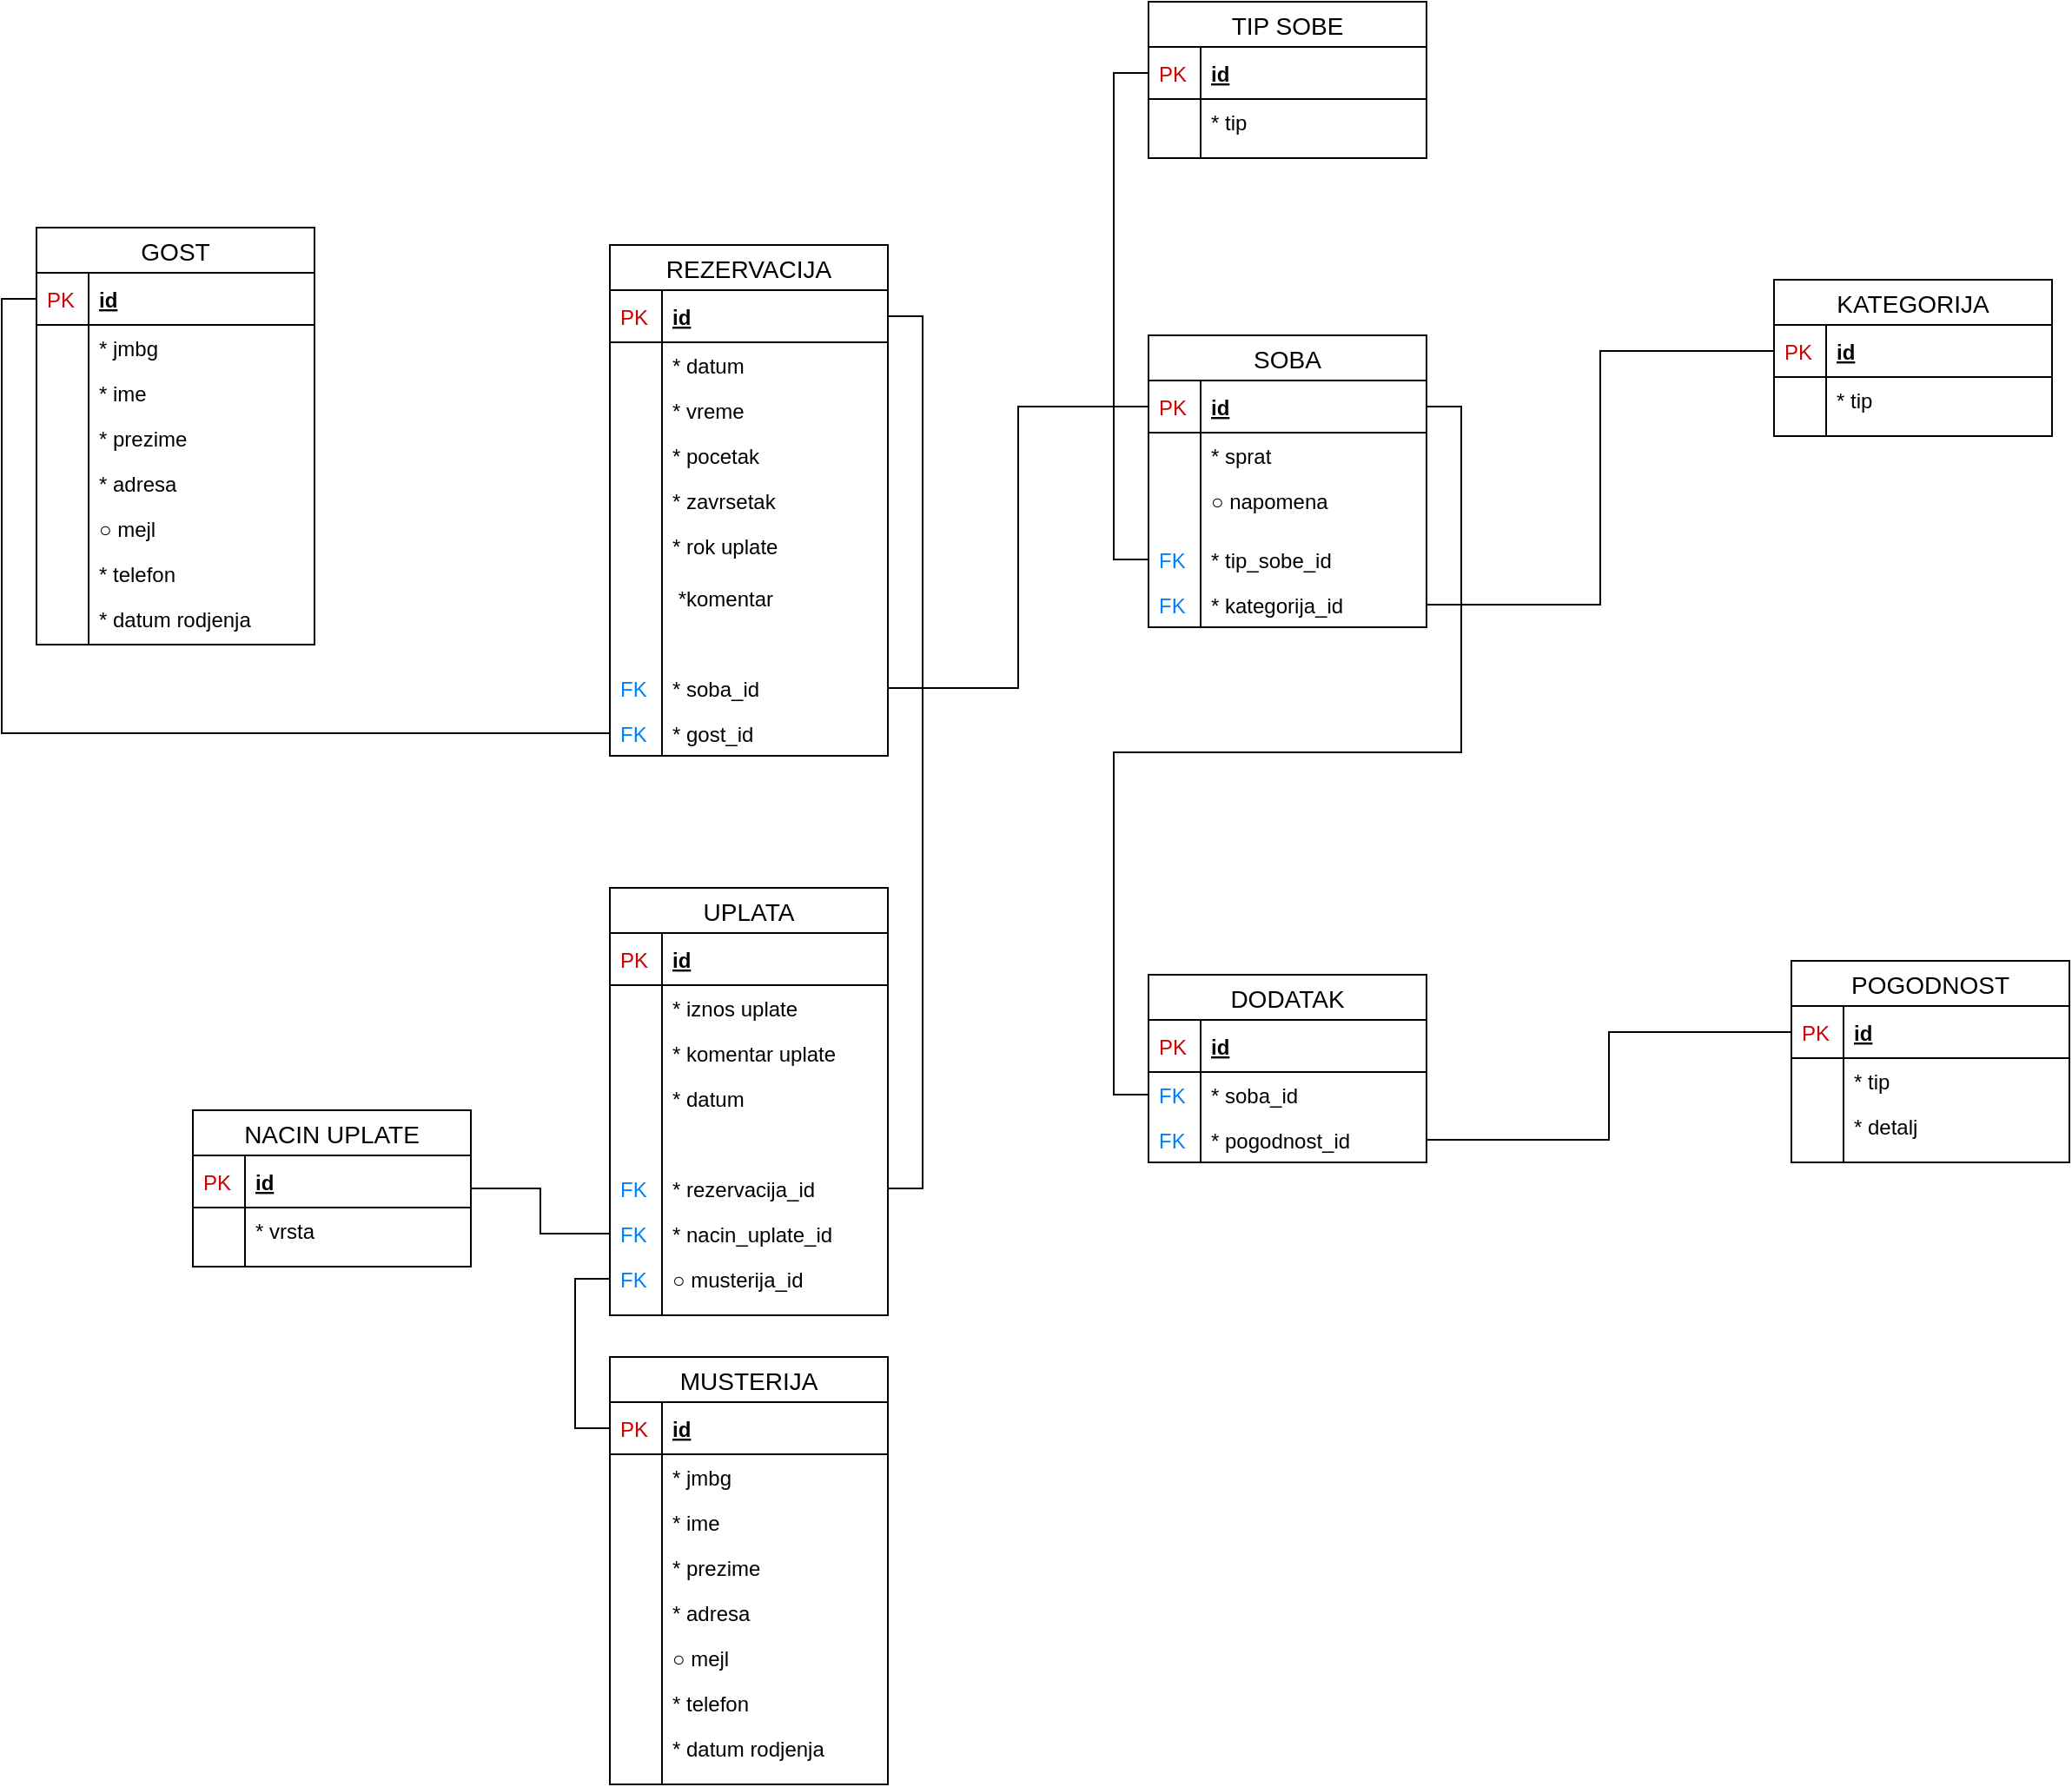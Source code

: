 <mxfile version="13.1.14" type="device"><diagram id="N1i-47K3Nv_V_qPSBVKC" name="Page-1"><mxGraphModel dx="4544" dy="1582" grid="1" gridSize="10" guides="1" tooltips="1" connect="1" arrows="1" fold="1" page="1" pageScale="1" pageWidth="850" pageHeight="1100" math="0" shadow="0"><root><mxCell id="0"/><mxCell id="1" parent="0"/><mxCell id="dCE8BZ0g_W73L0imwShd-121" value="TIP SOBE" style="swimlane;fontStyle=0;childLayout=stackLayout;horizontal=1;startSize=26;horizontalStack=0;resizeParent=1;resizeParentMax=0;resizeLast=0;collapsible=1;marginBottom=0;align=center;fontSize=14;" parent="1" vertex="1"><mxGeometry x="-1010" y="80" width="160" height="90" as="geometry"><mxRectangle x="-390" y="180" width="70" height="26" as="alternateBounds"/></mxGeometry></mxCell><mxCell id="dCE8BZ0g_W73L0imwShd-122" value="id" style="shape=partialRectangle;top=0;left=0;right=0;bottom=1;align=left;verticalAlign=middle;fillColor=none;spacingLeft=34;spacingRight=4;overflow=hidden;rotatable=0;points=[[0,0.5],[1,0.5]];portConstraint=eastwest;dropTarget=0;fontStyle=5;fontSize=12;" parent="dCE8BZ0g_W73L0imwShd-121" vertex="1"><mxGeometry y="26" width="160" height="30" as="geometry"/></mxCell><mxCell id="dCE8BZ0g_W73L0imwShd-123" value="PK" style="shape=partialRectangle;top=0;left=0;bottom=0;fillColor=none;align=left;verticalAlign=middle;spacingLeft=4;spacingRight=4;overflow=hidden;rotatable=0;points=[];portConstraint=eastwest;part=1;fontSize=12;fontColor=#CC0000;" parent="dCE8BZ0g_W73L0imwShd-122" vertex="1" connectable="0"><mxGeometry width="30" height="30" as="geometry"/></mxCell><mxCell id="dCE8BZ0g_W73L0imwShd-124" value="* tip" style="shape=partialRectangle;top=0;left=0;right=0;bottom=0;align=left;verticalAlign=top;fillColor=none;spacingLeft=34;spacingRight=4;overflow=hidden;rotatable=0;points=[[0,0.5],[1,0.5]];portConstraint=eastwest;dropTarget=0;fontSize=12;" parent="dCE8BZ0g_W73L0imwShd-121" vertex="1"><mxGeometry y="56" width="160" height="26" as="geometry"/></mxCell><mxCell id="dCE8BZ0g_W73L0imwShd-125" value="" style="shape=partialRectangle;top=0;left=0;bottom=0;fillColor=none;align=left;verticalAlign=top;spacingLeft=4;spacingRight=4;overflow=hidden;rotatable=0;points=[];portConstraint=eastwest;part=1;fontSize=12;" parent="dCE8BZ0g_W73L0imwShd-124" vertex="1" connectable="0"><mxGeometry width="30" height="26" as="geometry"/></mxCell><mxCell id="dCE8BZ0g_W73L0imwShd-126" value="" style="shape=partialRectangle;top=0;left=0;right=0;bottom=0;align=left;verticalAlign=top;fillColor=none;spacingLeft=34;spacingRight=4;overflow=hidden;rotatable=0;points=[[0,0.5],[1,0.5]];portConstraint=eastwest;dropTarget=0;fontSize=12;" parent="dCE8BZ0g_W73L0imwShd-121" vertex="1"><mxGeometry y="82" width="160" height="8" as="geometry"/></mxCell><mxCell id="dCE8BZ0g_W73L0imwShd-127" value="" style="shape=partialRectangle;top=0;left=0;bottom=0;fillColor=none;align=left;verticalAlign=top;spacingLeft=4;spacingRight=4;overflow=hidden;rotatable=0;points=[];portConstraint=eastwest;part=1;fontSize=12;" parent="dCE8BZ0g_W73L0imwShd-126" vertex="1" connectable="0"><mxGeometry width="30" height="8" as="geometry"/></mxCell><mxCell id="dCE8BZ0g_W73L0imwShd-145" value="REZERVACIJA" style="swimlane;fontStyle=0;childLayout=stackLayout;horizontal=1;startSize=26;horizontalStack=0;resizeParent=1;resizeParentMax=0;resizeLast=0;collapsible=1;marginBottom=0;align=center;fontSize=14;" parent="1" vertex="1"><mxGeometry x="-1320" y="220" width="160" height="294" as="geometry"><mxRectangle x="-390" y="180" width="70" height="26" as="alternateBounds"/></mxGeometry></mxCell><mxCell id="dCE8BZ0g_W73L0imwShd-146" value="id" style="shape=partialRectangle;top=0;left=0;right=0;bottom=1;align=left;verticalAlign=middle;fillColor=none;spacingLeft=34;spacingRight=4;overflow=hidden;rotatable=0;points=[[0,0.5],[1,0.5]];portConstraint=eastwest;dropTarget=0;fontStyle=5;fontSize=12;" parent="dCE8BZ0g_W73L0imwShd-145" vertex="1"><mxGeometry y="26" width="160" height="30" as="geometry"/></mxCell><mxCell id="dCE8BZ0g_W73L0imwShd-147" value="PK" style="shape=partialRectangle;top=0;left=0;bottom=0;fillColor=none;align=left;verticalAlign=middle;spacingLeft=4;spacingRight=4;overflow=hidden;rotatable=0;points=[];portConstraint=eastwest;part=1;fontSize=12;fontColor=#CC0000;" parent="dCE8BZ0g_W73L0imwShd-146" vertex="1" connectable="0"><mxGeometry width="30" height="30" as="geometry"/></mxCell><mxCell id="dCE8BZ0g_W73L0imwShd-148" value="* datum&#xA;" style="shape=partialRectangle;top=0;left=0;right=0;bottom=0;align=left;verticalAlign=top;fillColor=none;spacingLeft=34;spacingRight=4;overflow=hidden;rotatable=0;points=[[0,0.5],[1,0.5]];portConstraint=eastwest;dropTarget=0;fontSize=12;" parent="dCE8BZ0g_W73L0imwShd-145" vertex="1"><mxGeometry y="56" width="160" height="26" as="geometry"/></mxCell><mxCell id="dCE8BZ0g_W73L0imwShd-149" value="" style="shape=partialRectangle;top=0;left=0;bottom=0;fillColor=none;align=left;verticalAlign=top;spacingLeft=4;spacingRight=4;overflow=hidden;rotatable=0;points=[];portConstraint=eastwest;part=1;fontSize=12;" parent="dCE8BZ0g_W73L0imwShd-148" vertex="1" connectable="0"><mxGeometry width="30" height="26" as="geometry"/></mxCell><mxCell id="dCE8BZ0g_W73L0imwShd-150" value="* vreme" style="shape=partialRectangle;top=0;left=0;right=0;bottom=0;align=left;verticalAlign=top;fillColor=none;spacingLeft=34;spacingRight=4;overflow=hidden;rotatable=0;points=[[0,0.5],[1,0.5]];portConstraint=eastwest;dropTarget=0;fontSize=12;" parent="dCE8BZ0g_W73L0imwShd-145" vertex="1"><mxGeometry y="82" width="160" height="26" as="geometry"/></mxCell><mxCell id="dCE8BZ0g_W73L0imwShd-151" value="" style="shape=partialRectangle;top=0;left=0;bottom=0;fillColor=none;align=left;verticalAlign=top;spacingLeft=4;spacingRight=4;overflow=hidden;rotatable=0;points=[];portConstraint=eastwest;part=1;fontSize=12;" parent="dCE8BZ0g_W73L0imwShd-150" vertex="1" connectable="0"><mxGeometry width="30" height="26" as="geometry"/></mxCell><mxCell id="dCE8BZ0g_W73L0imwShd-152" value="* pocetak" style="shape=partialRectangle;top=0;left=0;right=0;bottom=0;align=left;verticalAlign=top;fillColor=none;spacingLeft=34;spacingRight=4;overflow=hidden;rotatable=0;points=[[0,0.5],[1,0.5]];portConstraint=eastwest;dropTarget=0;fontSize=12;" parent="dCE8BZ0g_W73L0imwShd-145" vertex="1"><mxGeometry y="108" width="160" height="26" as="geometry"/></mxCell><mxCell id="dCE8BZ0g_W73L0imwShd-153" value="" style="shape=partialRectangle;top=0;left=0;bottom=0;fillColor=none;align=left;verticalAlign=top;spacingLeft=4;spacingRight=4;overflow=hidden;rotatable=0;points=[];portConstraint=eastwest;part=1;fontSize=12;" parent="dCE8BZ0g_W73L0imwShd-152" vertex="1" connectable="0"><mxGeometry width="30" height="26" as="geometry"/></mxCell><mxCell id="dCE8BZ0g_W73L0imwShd-154" value="* zavrsetak" style="shape=partialRectangle;top=0;left=0;right=0;bottom=0;align=left;verticalAlign=top;fillColor=none;spacingLeft=34;spacingRight=4;overflow=hidden;rotatable=0;points=[[0,0.5],[1,0.5]];portConstraint=eastwest;dropTarget=0;fontSize=12;" parent="dCE8BZ0g_W73L0imwShd-145" vertex="1"><mxGeometry y="134" width="160" height="26" as="geometry"/></mxCell><mxCell id="dCE8BZ0g_W73L0imwShd-155" value="" style="shape=partialRectangle;top=0;left=0;bottom=0;fillColor=none;align=left;verticalAlign=top;spacingLeft=4;spacingRight=4;overflow=hidden;rotatable=0;points=[];portConstraint=eastwest;part=1;fontSize=12;" parent="dCE8BZ0g_W73L0imwShd-154" vertex="1" connectable="0"><mxGeometry width="30" height="26" as="geometry"/></mxCell><mxCell id="dCE8BZ0g_W73L0imwShd-156" value="* rok uplate" style="shape=partialRectangle;top=0;left=0;right=0;bottom=0;align=left;verticalAlign=top;fillColor=none;spacingLeft=34;spacingRight=4;overflow=hidden;rotatable=0;points=[[0,0.5],[1,0.5]];portConstraint=eastwest;dropTarget=0;fontSize=12;" parent="dCE8BZ0g_W73L0imwShd-145" vertex="1"><mxGeometry y="160" width="160" height="26" as="geometry"/></mxCell><mxCell id="dCE8BZ0g_W73L0imwShd-157" value="" style="shape=partialRectangle;top=0;left=0;bottom=0;fillColor=none;align=left;verticalAlign=top;spacingLeft=4;spacingRight=4;overflow=hidden;rotatable=0;points=[];portConstraint=eastwest;part=1;fontSize=12;" parent="dCE8BZ0g_W73L0imwShd-156" vertex="1" connectable="0"><mxGeometry width="30" height="26" as="geometry"/></mxCell><mxCell id="dCE8BZ0g_W73L0imwShd-168" value="" style="shape=partialRectangle;top=0;left=0;right=0;bottom=0;align=left;verticalAlign=top;fillColor=none;spacingLeft=34;spacingRight=4;overflow=hidden;rotatable=0;points=[[0,0.5],[1,0.5]];portConstraint=eastwest;dropTarget=0;fontSize=12;" parent="dCE8BZ0g_W73L0imwShd-145" vertex="1"><mxGeometry y="186" width="160" height="4" as="geometry"/></mxCell><mxCell id="dCE8BZ0g_W73L0imwShd-169" value="" style="shape=partialRectangle;top=0;left=0;bottom=0;fillColor=none;align=left;verticalAlign=top;spacingLeft=4;spacingRight=4;overflow=hidden;rotatable=0;points=[];portConstraint=eastwest;part=1;fontSize=12;" parent="dCE8BZ0g_W73L0imwShd-168" vertex="1" connectable="0"><mxGeometry width="30" height="4" as="geometry"/></mxCell><mxCell id="dCE8BZ0g_W73L0imwShd-256" value=" *komentar" style="shape=partialRectangle;top=0;left=0;right=0;bottom=0;align=left;verticalAlign=top;fillColor=none;spacingLeft=34;spacingRight=4;overflow=hidden;rotatable=0;points=[[0,0.5],[1,0.5]];portConstraint=eastwest;dropTarget=0;fontSize=12;" parent="dCE8BZ0g_W73L0imwShd-145" vertex="1"><mxGeometry y="190" width="160" height="26" as="geometry"/></mxCell><mxCell id="dCE8BZ0g_W73L0imwShd-257" value="" style="shape=partialRectangle;top=0;left=0;bottom=0;fillColor=none;align=left;verticalAlign=top;spacingLeft=4;spacingRight=4;overflow=hidden;rotatable=0;points=[];portConstraint=eastwest;part=1;fontSize=12;" parent="dCE8BZ0g_W73L0imwShd-256" vertex="1" connectable="0"><mxGeometry width="30" height="26" as="geometry"/></mxCell><mxCell id="dCE8BZ0g_W73L0imwShd-229" value="" style="shape=partialRectangle;top=0;left=0;right=0;bottom=0;align=left;verticalAlign=top;fillColor=none;spacingLeft=34;spacingRight=4;overflow=hidden;rotatable=0;points=[[0,0.5],[1,0.5]];portConstraint=eastwest;dropTarget=0;fontSize=12;" parent="dCE8BZ0g_W73L0imwShd-145" vertex="1"><mxGeometry y="216" width="160" height="26" as="geometry"/></mxCell><mxCell id="dCE8BZ0g_W73L0imwShd-230" value="" style="shape=partialRectangle;top=0;left=0;bottom=0;fillColor=none;align=left;verticalAlign=top;spacingLeft=4;spacingRight=4;overflow=hidden;rotatable=0;points=[];portConstraint=eastwest;part=1;fontSize=12;" parent="dCE8BZ0g_W73L0imwShd-229" vertex="1" connectable="0"><mxGeometry width="30" height="26" as="geometry"/></mxCell><mxCell id="dCE8BZ0g_W73L0imwShd-227" value="* soba_id" style="shape=partialRectangle;top=0;left=0;right=0;bottom=0;align=left;verticalAlign=top;fillColor=none;spacingLeft=34;spacingRight=4;overflow=hidden;rotatable=0;points=[[0,0.5],[1,0.5]];portConstraint=eastwest;dropTarget=0;fontSize=12;" parent="dCE8BZ0g_W73L0imwShd-145" vertex="1"><mxGeometry y="242" width="160" height="26" as="geometry"/></mxCell><mxCell id="dCE8BZ0g_W73L0imwShd-228" value="FK" style="shape=partialRectangle;top=0;left=0;bottom=0;fillColor=none;align=left;verticalAlign=top;spacingLeft=4;spacingRight=4;overflow=hidden;rotatable=0;points=[];portConstraint=eastwest;part=1;fontSize=12;fontColor=#007FFF;" parent="dCE8BZ0g_W73L0imwShd-227" vertex="1" connectable="0"><mxGeometry width="30" height="26" as="geometry"/></mxCell><mxCell id="dCE8BZ0g_W73L0imwShd-221" value="* gost_id" style="shape=partialRectangle;top=0;left=0;right=0;bottom=0;align=left;verticalAlign=top;fillColor=none;spacingLeft=34;spacingRight=4;overflow=hidden;rotatable=0;points=[[0,0.5],[1,0.5]];portConstraint=eastwest;dropTarget=0;fontSize=12;" parent="dCE8BZ0g_W73L0imwShd-145" vertex="1"><mxGeometry y="268" width="160" height="26" as="geometry"/></mxCell><mxCell id="dCE8BZ0g_W73L0imwShd-222" value="FK" style="shape=partialRectangle;top=0;left=0;bottom=0;fillColor=none;align=left;verticalAlign=top;spacingLeft=4;spacingRight=4;overflow=hidden;rotatable=0;points=[];portConstraint=eastwest;part=1;fontSize=12;fontColor=#007FFF;" parent="dCE8BZ0g_W73L0imwShd-221" vertex="1" connectable="0"><mxGeometry width="30" height="26" as="geometry"/></mxCell><mxCell id="dCE8BZ0g_W73L0imwShd-203" value="KATEGORIJA" style="swimlane;fontStyle=0;childLayout=stackLayout;horizontal=1;startSize=26;horizontalStack=0;resizeParent=1;resizeParentMax=0;resizeLast=0;collapsible=1;marginBottom=0;align=center;fontSize=14;" parent="1" vertex="1"><mxGeometry x="-650" y="240" width="160" height="90" as="geometry"><mxRectangle x="-390" y="180" width="70" height="26" as="alternateBounds"/></mxGeometry></mxCell><mxCell id="dCE8BZ0g_W73L0imwShd-204" value="id" style="shape=partialRectangle;top=0;left=0;right=0;bottom=1;align=left;verticalAlign=middle;fillColor=none;spacingLeft=34;spacingRight=4;overflow=hidden;rotatable=0;points=[[0,0.5],[1,0.5]];portConstraint=eastwest;dropTarget=0;fontStyle=5;fontSize=12;" parent="dCE8BZ0g_W73L0imwShd-203" vertex="1"><mxGeometry y="26" width="160" height="30" as="geometry"/></mxCell><mxCell id="dCE8BZ0g_W73L0imwShd-205" value="PK" style="shape=partialRectangle;top=0;left=0;bottom=0;fillColor=none;align=left;verticalAlign=middle;spacingLeft=4;spacingRight=4;overflow=hidden;rotatable=0;points=[];portConstraint=eastwest;part=1;fontSize=12;fontColor=#CC0000;" parent="dCE8BZ0g_W73L0imwShd-204" vertex="1" connectable="0"><mxGeometry width="30" height="30" as="geometry"/></mxCell><mxCell id="dCE8BZ0g_W73L0imwShd-206" value="* tip" style="shape=partialRectangle;top=0;left=0;right=0;bottom=0;align=left;verticalAlign=top;fillColor=none;spacingLeft=34;spacingRight=4;overflow=hidden;rotatable=0;points=[[0,0.5],[1,0.5]];portConstraint=eastwest;dropTarget=0;fontSize=12;" parent="dCE8BZ0g_W73L0imwShd-203" vertex="1"><mxGeometry y="56" width="160" height="26" as="geometry"/></mxCell><mxCell id="dCE8BZ0g_W73L0imwShd-207" value="" style="shape=partialRectangle;top=0;left=0;bottom=0;fillColor=none;align=left;verticalAlign=top;spacingLeft=4;spacingRight=4;overflow=hidden;rotatable=0;points=[];portConstraint=eastwest;part=1;fontSize=12;" parent="dCE8BZ0g_W73L0imwShd-206" vertex="1" connectable="0"><mxGeometry width="30" height="26" as="geometry"/></mxCell><mxCell id="dCE8BZ0g_W73L0imwShd-208" value="" style="shape=partialRectangle;top=0;left=0;right=0;bottom=0;align=left;verticalAlign=top;fillColor=none;spacingLeft=34;spacingRight=4;overflow=hidden;rotatable=0;points=[[0,0.5],[1,0.5]];portConstraint=eastwest;dropTarget=0;fontSize=12;" parent="dCE8BZ0g_W73L0imwShd-203" vertex="1"><mxGeometry y="82" width="160" height="8" as="geometry"/></mxCell><mxCell id="dCE8BZ0g_W73L0imwShd-209" value="" style="shape=partialRectangle;top=0;left=0;bottom=0;fillColor=none;align=left;verticalAlign=top;spacingLeft=4;spacingRight=4;overflow=hidden;rotatable=0;points=[];portConstraint=eastwest;part=1;fontSize=12;" parent="dCE8BZ0g_W73L0imwShd-208" vertex="1" connectable="0"><mxGeometry width="30" height="8" as="geometry"/></mxCell><mxCell id="dCE8BZ0g_W73L0imwShd-223" style="edgeStyle=orthogonalEdgeStyle;rounded=0;orthogonalLoop=1;jettySize=auto;html=1;entryX=0;entryY=0.5;entryDx=0;entryDy=0;startSize=38;endArrow=none;endFill=0;endSize=38;strokeWidth=1;fontColor=#CC0000;exitX=0;exitY=0.5;exitDx=0;exitDy=0;" parent="1" source="dCE8BZ0g_W73L0imwShd-129" target="dCE8BZ0g_W73L0imwShd-221" edge="1"><mxGeometry relative="1" as="geometry"/></mxCell><mxCell id="dCE8BZ0g_W73L0imwShd-231" style="edgeStyle=orthogonalEdgeStyle;rounded=0;orthogonalLoop=1;jettySize=auto;html=1;entryX=0;entryY=0.5;entryDx=0;entryDy=0;startSize=38;endArrow=none;endFill=0;endSize=38;strokeWidth=1;fontColor=#CC0000;" parent="1" source="dCE8BZ0g_W73L0imwShd-227" target="dCE8BZ0g_W73L0imwShd-188" edge="1"><mxGeometry relative="1" as="geometry"/></mxCell><mxCell id="dCE8BZ0g_W73L0imwShd-234" style="edgeStyle=orthogonalEdgeStyle;rounded=0;orthogonalLoop=1;jettySize=auto;html=1;entryX=0;entryY=0.5;entryDx=0;entryDy=0;startSize=38;endArrow=none;endFill=0;endSize=38;strokeWidth=1;fontColor=#007FFF;" parent="1" source="dCE8BZ0g_W73L0imwShd-232" target="dCE8BZ0g_W73L0imwShd-122" edge="1"><mxGeometry relative="1" as="geometry"/></mxCell><mxCell id="dCE8BZ0g_W73L0imwShd-241" style="edgeStyle=orthogonalEdgeStyle;rounded=0;orthogonalLoop=1;jettySize=auto;html=1;entryX=1;entryY=0.5;entryDx=0;entryDy=0;startSize=38;endArrow=none;endFill=0;endSize=38;strokeWidth=1;fontColor=#CC0000;" parent="1" source="dCE8BZ0g_W73L0imwShd-237" target="dCE8BZ0g_W73L0imwShd-188" edge="1"><mxGeometry relative="1" as="geometry"/></mxCell><mxCell id="dCE8BZ0g_W73L0imwShd-242" style="edgeStyle=orthogonalEdgeStyle;rounded=0;orthogonalLoop=1;jettySize=auto;html=1;entryX=0;entryY=0.5;entryDx=0;entryDy=0;startSize=38;endArrow=none;endFill=0;endSize=38;strokeWidth=1;fontColor=#CC0000;" parent="1" source="dCE8BZ0g_W73L0imwShd-239" target="dCE8BZ0g_W73L0imwShd-211" edge="1"><mxGeometry relative="1" as="geometry"/></mxCell><mxCell id="dCE8BZ0g_W73L0imwShd-187" value="SOBA" style="swimlane;fontStyle=0;childLayout=stackLayout;horizontal=1;startSize=26;horizontalStack=0;resizeParent=1;resizeParentMax=0;resizeLast=0;collapsible=1;marginBottom=0;align=center;fontSize=14;" parent="1" vertex="1"><mxGeometry x="-1010" y="272" width="160" height="168" as="geometry"><mxRectangle x="-390" y="180" width="70" height="26" as="alternateBounds"/></mxGeometry></mxCell><mxCell id="dCE8BZ0g_W73L0imwShd-188" value="id" style="shape=partialRectangle;top=0;left=0;right=0;bottom=1;align=left;verticalAlign=middle;fillColor=none;spacingLeft=34;spacingRight=4;overflow=hidden;rotatable=0;points=[[0,0.5],[1,0.5]];portConstraint=eastwest;dropTarget=0;fontStyle=5;fontSize=12;" parent="dCE8BZ0g_W73L0imwShd-187" vertex="1"><mxGeometry y="26" width="160" height="30" as="geometry"/></mxCell><mxCell id="dCE8BZ0g_W73L0imwShd-189" value="PK" style="shape=partialRectangle;top=0;left=0;bottom=0;fillColor=none;align=left;verticalAlign=middle;spacingLeft=4;spacingRight=4;overflow=hidden;rotatable=0;points=[];portConstraint=eastwest;part=1;fontSize=12;fontColor=#CC0000;" parent="dCE8BZ0g_W73L0imwShd-188" vertex="1" connectable="0"><mxGeometry width="30" height="30" as="geometry"/></mxCell><mxCell id="dCE8BZ0g_W73L0imwShd-194" value="* sprat" style="shape=partialRectangle;top=0;left=0;right=0;bottom=0;align=left;verticalAlign=top;fillColor=none;spacingLeft=34;spacingRight=4;overflow=hidden;rotatable=0;points=[[0,0.5],[1,0.5]];portConstraint=eastwest;dropTarget=0;fontSize=12;" parent="dCE8BZ0g_W73L0imwShd-187" vertex="1"><mxGeometry y="56" width="160" height="26" as="geometry"/></mxCell><mxCell id="dCE8BZ0g_W73L0imwShd-195" value="" style="shape=partialRectangle;top=0;left=0;bottom=0;fillColor=none;align=left;verticalAlign=top;spacingLeft=4;spacingRight=4;overflow=hidden;rotatable=0;points=[];portConstraint=eastwest;part=1;fontSize=12;" parent="dCE8BZ0g_W73L0imwShd-194" vertex="1" connectable="0"><mxGeometry width="30" height="26" as="geometry"/></mxCell><mxCell id="dCE8BZ0g_W73L0imwShd-196" value="○ napomena" style="shape=partialRectangle;top=0;left=0;right=0;bottom=0;align=left;verticalAlign=top;fillColor=none;spacingLeft=34;spacingRight=4;overflow=hidden;rotatable=0;points=[[0,0.5],[1,0.5]];portConstraint=eastwest;dropTarget=0;fontSize=12;" parent="dCE8BZ0g_W73L0imwShd-187" vertex="1"><mxGeometry y="82" width="160" height="26" as="geometry"/></mxCell><mxCell id="dCE8BZ0g_W73L0imwShd-197" value="" style="shape=partialRectangle;top=0;left=0;bottom=0;fillColor=none;align=left;verticalAlign=top;spacingLeft=4;spacingRight=4;overflow=hidden;rotatable=0;points=[];portConstraint=eastwest;part=1;fontSize=12;" parent="dCE8BZ0g_W73L0imwShd-196" vertex="1" connectable="0"><mxGeometry width="30" height="26" as="geometry"/></mxCell><mxCell id="dCE8BZ0g_W73L0imwShd-198" value="" style="shape=partialRectangle;top=0;left=0;right=0;bottom=0;align=left;verticalAlign=top;fillColor=none;spacingLeft=34;spacingRight=4;overflow=hidden;rotatable=0;points=[[0,0.5],[1,0.5]];portConstraint=eastwest;dropTarget=0;fontSize=12;" parent="dCE8BZ0g_W73L0imwShd-187" vertex="1"><mxGeometry y="108" width="160" height="8" as="geometry"/></mxCell><mxCell id="dCE8BZ0g_W73L0imwShd-199" value="" style="shape=partialRectangle;top=0;left=0;bottom=0;fillColor=none;align=left;verticalAlign=top;spacingLeft=4;spacingRight=4;overflow=hidden;rotatable=0;points=[];portConstraint=eastwest;part=1;fontSize=12;" parent="dCE8BZ0g_W73L0imwShd-198" vertex="1" connectable="0"><mxGeometry width="30" height="8" as="geometry"/></mxCell><mxCell id="dCE8BZ0g_W73L0imwShd-232" value="* tip_sobe_id" style="shape=partialRectangle;top=0;left=0;right=0;bottom=0;align=left;verticalAlign=top;fillColor=none;spacingLeft=34;spacingRight=4;overflow=hidden;rotatable=0;points=[[0,0.5],[1,0.5]];portConstraint=eastwest;dropTarget=0;fontSize=12;" parent="dCE8BZ0g_W73L0imwShd-187" vertex="1"><mxGeometry y="116" width="160" height="26" as="geometry"/></mxCell><mxCell id="dCE8BZ0g_W73L0imwShd-233" value="FK" style="shape=partialRectangle;top=0;left=0;bottom=0;fillColor=none;align=left;verticalAlign=top;spacingLeft=4;spacingRight=4;overflow=hidden;rotatable=0;points=[];portConstraint=eastwest;part=1;fontSize=12;fontColor=#007FFF;" parent="dCE8BZ0g_W73L0imwShd-232" vertex="1" connectable="0"><mxGeometry width="30" height="26" as="geometry"/></mxCell><mxCell id="dCE8BZ0g_W73L0imwShd-243" value="* kategorija_id" style="shape=partialRectangle;top=0;left=0;right=0;bottom=0;align=left;verticalAlign=top;fillColor=none;spacingLeft=34;spacingRight=4;overflow=hidden;rotatable=0;points=[[0,0.5],[1,0.5]];portConstraint=eastwest;dropTarget=0;fontSize=12;" parent="dCE8BZ0g_W73L0imwShd-187" vertex="1"><mxGeometry y="142" width="160" height="26" as="geometry"/></mxCell><mxCell id="dCE8BZ0g_W73L0imwShd-244" value="FK" style="shape=partialRectangle;top=0;left=0;bottom=0;fillColor=none;align=left;verticalAlign=top;spacingLeft=4;spacingRight=4;overflow=hidden;rotatable=0;points=[];portConstraint=eastwest;part=1;fontSize=12;fontColor=#007FFF;" parent="dCE8BZ0g_W73L0imwShd-243" vertex="1" connectable="0"><mxGeometry width="30" height="26" as="geometry"/></mxCell><mxCell id="dCE8BZ0g_W73L0imwShd-245" style="edgeStyle=orthogonalEdgeStyle;rounded=0;orthogonalLoop=1;jettySize=auto;html=1;startSize=38;endArrow=none;endFill=0;endSize=38;strokeWidth=1;fontColor=#CC0000;" parent="1" source="dCE8BZ0g_W73L0imwShd-243" target="dCE8BZ0g_W73L0imwShd-204" edge="1"><mxGeometry relative="1" as="geometry"/></mxCell><mxCell id="dCE8BZ0g_W73L0imwShd-200" value="DODATAK" style="swimlane;fontStyle=0;childLayout=stackLayout;horizontal=1;startSize=26;horizontalStack=0;resizeParent=1;resizeParentMax=0;resizeLast=0;collapsible=1;marginBottom=0;align=center;fontSize=14;" parent="1" vertex="1"><mxGeometry x="-1010" y="640" width="160" height="108" as="geometry"><mxRectangle x="-390" y="180" width="70" height="26" as="alternateBounds"/></mxGeometry></mxCell><mxCell id="dCE8BZ0g_W73L0imwShd-201" value="id" style="shape=partialRectangle;top=0;left=0;right=0;bottom=1;align=left;verticalAlign=middle;fillColor=none;spacingLeft=34;spacingRight=4;overflow=hidden;rotatable=0;points=[[0,0.5],[1,0.5]];portConstraint=eastwest;dropTarget=0;fontStyle=5;fontSize=12;" parent="dCE8BZ0g_W73L0imwShd-200" vertex="1"><mxGeometry y="26" width="160" height="30" as="geometry"/></mxCell><mxCell id="dCE8BZ0g_W73L0imwShd-202" value="PK" style="shape=partialRectangle;top=0;left=0;bottom=0;fillColor=none;align=left;verticalAlign=middle;spacingLeft=4;spacingRight=4;overflow=hidden;rotatable=0;points=[];portConstraint=eastwest;part=1;fontSize=12;fontColor=#CC0000;" parent="dCE8BZ0g_W73L0imwShd-201" vertex="1" connectable="0"><mxGeometry width="30" height="30" as="geometry"/></mxCell><mxCell id="dCE8BZ0g_W73L0imwShd-237" value="* soba_id" style="shape=partialRectangle;top=0;left=0;right=0;bottom=0;align=left;verticalAlign=top;fillColor=none;spacingLeft=34;spacingRight=4;overflow=hidden;rotatable=0;points=[[0,0.5],[1,0.5]];portConstraint=eastwest;dropTarget=0;fontSize=12;" parent="dCE8BZ0g_W73L0imwShd-200" vertex="1"><mxGeometry y="56" width="160" height="26" as="geometry"/></mxCell><mxCell id="dCE8BZ0g_W73L0imwShd-238" value="FK" style="shape=partialRectangle;top=0;left=0;bottom=0;fillColor=none;align=left;verticalAlign=top;spacingLeft=4;spacingRight=4;overflow=hidden;rotatable=0;points=[];portConstraint=eastwest;part=1;fontSize=12;fontColor=#007FFF;" parent="dCE8BZ0g_W73L0imwShd-237" vertex="1" connectable="0"><mxGeometry width="30" height="26" as="geometry"/></mxCell><mxCell id="dCE8BZ0g_W73L0imwShd-239" value="* pogodnost_id" style="shape=partialRectangle;top=0;left=0;right=0;bottom=0;align=left;verticalAlign=top;fillColor=none;spacingLeft=34;spacingRight=4;overflow=hidden;rotatable=0;points=[[0,0.5],[1,0.5]];portConstraint=eastwest;dropTarget=0;fontSize=12;" parent="dCE8BZ0g_W73L0imwShd-200" vertex="1"><mxGeometry y="82" width="160" height="26" as="geometry"/></mxCell><mxCell id="dCE8BZ0g_W73L0imwShd-240" value="FK" style="shape=partialRectangle;top=0;left=0;bottom=0;fillColor=none;align=left;verticalAlign=top;spacingLeft=4;spacingRight=4;overflow=hidden;rotatable=0;points=[];portConstraint=eastwest;part=1;fontSize=12;fontColor=#007FFF;" parent="dCE8BZ0g_W73L0imwShd-239" vertex="1" connectable="0"><mxGeometry width="30" height="26" as="geometry"/></mxCell><mxCell id="dCE8BZ0g_W73L0imwShd-210" value="POGODNOST" style="swimlane;fontStyle=0;childLayout=stackLayout;horizontal=1;startSize=26;horizontalStack=0;resizeParent=1;resizeParentMax=0;resizeLast=0;collapsible=1;marginBottom=0;align=center;fontSize=14;" parent="1" vertex="1"><mxGeometry x="-640" y="632" width="160" height="116" as="geometry"><mxRectangle x="-390" y="180" width="70" height="26" as="alternateBounds"/></mxGeometry></mxCell><mxCell id="dCE8BZ0g_W73L0imwShd-211" value="id" style="shape=partialRectangle;top=0;left=0;right=0;bottom=1;align=left;verticalAlign=middle;fillColor=none;spacingLeft=34;spacingRight=4;overflow=hidden;rotatable=0;points=[[0,0.5],[1,0.5]];portConstraint=eastwest;dropTarget=0;fontStyle=5;fontSize=12;" parent="dCE8BZ0g_W73L0imwShd-210" vertex="1"><mxGeometry y="26" width="160" height="30" as="geometry"/></mxCell><mxCell id="dCE8BZ0g_W73L0imwShd-212" value="PK" style="shape=partialRectangle;top=0;left=0;bottom=0;fillColor=none;align=left;verticalAlign=middle;spacingLeft=4;spacingRight=4;overflow=hidden;rotatable=0;points=[];portConstraint=eastwest;part=1;fontSize=12;fontColor=#CC0000;" parent="dCE8BZ0g_W73L0imwShd-211" vertex="1" connectable="0"><mxGeometry width="30" height="30" as="geometry"/></mxCell><mxCell id="dCE8BZ0g_W73L0imwShd-213" value="* tip" style="shape=partialRectangle;top=0;left=0;right=0;bottom=0;align=left;verticalAlign=top;fillColor=none;spacingLeft=34;spacingRight=4;overflow=hidden;rotatable=0;points=[[0,0.5],[1,0.5]];portConstraint=eastwest;dropTarget=0;fontSize=12;" parent="dCE8BZ0g_W73L0imwShd-210" vertex="1"><mxGeometry y="56" width="160" height="26" as="geometry"/></mxCell><mxCell id="dCE8BZ0g_W73L0imwShd-214" value="" style="shape=partialRectangle;top=0;left=0;bottom=0;fillColor=none;align=left;verticalAlign=top;spacingLeft=4;spacingRight=4;overflow=hidden;rotatable=0;points=[];portConstraint=eastwest;part=1;fontSize=12;" parent="dCE8BZ0g_W73L0imwShd-213" vertex="1" connectable="0"><mxGeometry width="30" height="26" as="geometry"/></mxCell><mxCell id="dCE8BZ0g_W73L0imwShd-215" value="* detalj" style="shape=partialRectangle;top=0;left=0;right=0;bottom=0;align=left;verticalAlign=top;fillColor=none;spacingLeft=34;spacingRight=4;overflow=hidden;rotatable=0;points=[[0,0.5],[1,0.5]];portConstraint=eastwest;dropTarget=0;fontSize=12;" parent="dCE8BZ0g_W73L0imwShd-210" vertex="1"><mxGeometry y="82" width="160" height="26" as="geometry"/></mxCell><mxCell id="dCE8BZ0g_W73L0imwShd-216" value="" style="shape=partialRectangle;top=0;left=0;bottom=0;fillColor=none;align=left;verticalAlign=top;spacingLeft=4;spacingRight=4;overflow=hidden;rotatable=0;points=[];portConstraint=eastwest;part=1;fontSize=12;" parent="dCE8BZ0g_W73L0imwShd-215" vertex="1" connectable="0"><mxGeometry width="30" height="26" as="geometry"/></mxCell><mxCell id="dCE8BZ0g_W73L0imwShd-217" value="" style="shape=partialRectangle;top=0;left=0;right=0;bottom=0;align=left;verticalAlign=top;fillColor=none;spacingLeft=34;spacingRight=4;overflow=hidden;rotatable=0;points=[[0,0.5],[1,0.5]];portConstraint=eastwest;dropTarget=0;fontSize=12;" parent="dCE8BZ0g_W73L0imwShd-210" vertex="1"><mxGeometry y="108" width="160" height="8" as="geometry"/></mxCell><mxCell id="dCE8BZ0g_W73L0imwShd-218" value="" style="shape=partialRectangle;top=0;left=0;bottom=0;fillColor=none;align=left;verticalAlign=top;spacingLeft=4;spacingRight=4;overflow=hidden;rotatable=0;points=[];portConstraint=eastwest;part=1;fontSize=12;" parent="dCE8BZ0g_W73L0imwShd-217" vertex="1" connectable="0"><mxGeometry width="30" height="8" as="geometry"/></mxCell><mxCell id="dCE8BZ0g_W73L0imwShd-128" value="GOST" style="swimlane;fontStyle=0;childLayout=stackLayout;horizontal=1;startSize=26;horizontalStack=0;resizeParent=1;resizeParentMax=0;resizeLast=0;collapsible=1;marginBottom=0;align=center;fontSize=14;" parent="1" vertex="1"><mxGeometry x="-1650" y="210" width="160" height="240" as="geometry"><mxRectangle x="-390" y="180" width="70" height="26" as="alternateBounds"/></mxGeometry></mxCell><mxCell id="dCE8BZ0g_W73L0imwShd-129" value="id" style="shape=partialRectangle;top=0;left=0;right=0;bottom=1;align=left;verticalAlign=middle;fillColor=none;spacingLeft=34;spacingRight=4;overflow=hidden;rotatable=0;points=[[0,0.5],[1,0.5]];portConstraint=eastwest;dropTarget=0;fontStyle=5;fontSize=12;" parent="dCE8BZ0g_W73L0imwShd-128" vertex="1"><mxGeometry y="26" width="160" height="30" as="geometry"/></mxCell><mxCell id="dCE8BZ0g_W73L0imwShd-130" value="PK" style="shape=partialRectangle;top=0;left=0;bottom=0;fillColor=none;align=left;verticalAlign=middle;spacingLeft=4;spacingRight=4;overflow=hidden;rotatable=0;points=[];portConstraint=eastwest;part=1;fontSize=12;fontColor=#CC0000;" parent="dCE8BZ0g_W73L0imwShd-129" vertex="1" connectable="0"><mxGeometry width="30" height="30" as="geometry"/></mxCell><mxCell id="dCE8BZ0g_W73L0imwShd-260" value="* jmbg" style="shape=partialRectangle;top=0;left=0;right=0;bottom=0;align=left;verticalAlign=top;fillColor=none;spacingLeft=34;spacingRight=4;overflow=hidden;rotatable=0;points=[[0,0.5],[1,0.5]];portConstraint=eastwest;dropTarget=0;fontSize=12;" parent="dCE8BZ0g_W73L0imwShd-128" vertex="1"><mxGeometry y="56" width="160" height="26" as="geometry"/></mxCell><mxCell id="dCE8BZ0g_W73L0imwShd-261" value="" style="shape=partialRectangle;top=0;left=0;bottom=0;fillColor=none;align=left;verticalAlign=top;spacingLeft=4;spacingRight=4;overflow=hidden;rotatable=0;points=[];portConstraint=eastwest;part=1;fontSize=12;" parent="dCE8BZ0g_W73L0imwShd-260" vertex="1" connectable="0"><mxGeometry width="30" height="26" as="geometry"/></mxCell><mxCell id="dCE8BZ0g_W73L0imwShd-131" value="* ime&#xA;" style="shape=partialRectangle;top=0;left=0;right=0;bottom=0;align=left;verticalAlign=top;fillColor=none;spacingLeft=34;spacingRight=4;overflow=hidden;rotatable=0;points=[[0,0.5],[1,0.5]];portConstraint=eastwest;dropTarget=0;fontSize=12;" parent="dCE8BZ0g_W73L0imwShd-128" vertex="1"><mxGeometry y="82" width="160" height="26" as="geometry"/></mxCell><mxCell id="dCE8BZ0g_W73L0imwShd-132" value="" style="shape=partialRectangle;top=0;left=0;bottom=0;fillColor=none;align=left;verticalAlign=top;spacingLeft=4;spacingRight=4;overflow=hidden;rotatable=0;points=[];portConstraint=eastwest;part=1;fontSize=12;" parent="dCE8BZ0g_W73L0imwShd-131" vertex="1" connectable="0"><mxGeometry width="30" height="26" as="geometry"/></mxCell><mxCell id="dCE8BZ0g_W73L0imwShd-133" value="* prezime" style="shape=partialRectangle;top=0;left=0;right=0;bottom=0;align=left;verticalAlign=top;fillColor=none;spacingLeft=34;spacingRight=4;overflow=hidden;rotatable=0;points=[[0,0.5],[1,0.5]];portConstraint=eastwest;dropTarget=0;fontSize=12;" parent="dCE8BZ0g_W73L0imwShd-128" vertex="1"><mxGeometry y="108" width="160" height="26" as="geometry"/></mxCell><mxCell id="dCE8BZ0g_W73L0imwShd-134" value="" style="shape=partialRectangle;top=0;left=0;bottom=0;fillColor=none;align=left;verticalAlign=top;spacingLeft=4;spacingRight=4;overflow=hidden;rotatable=0;points=[];portConstraint=eastwest;part=1;fontSize=12;" parent="dCE8BZ0g_W73L0imwShd-133" vertex="1" connectable="0"><mxGeometry width="30" height="26" as="geometry"/></mxCell><mxCell id="dCE8BZ0g_W73L0imwShd-135" value="* adresa" style="shape=partialRectangle;top=0;left=0;right=0;bottom=0;align=left;verticalAlign=top;fillColor=none;spacingLeft=34;spacingRight=4;overflow=hidden;rotatable=0;points=[[0,0.5],[1,0.5]];portConstraint=eastwest;dropTarget=0;fontSize=12;" parent="dCE8BZ0g_W73L0imwShd-128" vertex="1"><mxGeometry y="134" width="160" height="26" as="geometry"/></mxCell><mxCell id="dCE8BZ0g_W73L0imwShd-136" value="" style="shape=partialRectangle;top=0;left=0;bottom=0;fillColor=none;align=left;verticalAlign=top;spacingLeft=4;spacingRight=4;overflow=hidden;rotatable=0;points=[];portConstraint=eastwest;part=1;fontSize=12;" parent="dCE8BZ0g_W73L0imwShd-135" vertex="1" connectable="0"><mxGeometry width="30" height="26" as="geometry"/></mxCell><mxCell id="dCE8BZ0g_W73L0imwShd-137" value="○ mejl" style="shape=partialRectangle;top=0;left=0;right=0;bottom=0;align=left;verticalAlign=top;fillColor=none;spacingLeft=34;spacingRight=4;overflow=hidden;rotatable=0;points=[[0,0.5],[1,0.5]];portConstraint=eastwest;dropTarget=0;fontSize=12;" parent="dCE8BZ0g_W73L0imwShd-128" vertex="1"><mxGeometry y="160" width="160" height="26" as="geometry"/></mxCell><mxCell id="dCE8BZ0g_W73L0imwShd-138" value="" style="shape=partialRectangle;top=0;left=0;bottom=0;fillColor=none;align=left;verticalAlign=top;spacingLeft=4;spacingRight=4;overflow=hidden;rotatable=0;points=[];portConstraint=eastwest;part=1;fontSize=12;" parent="dCE8BZ0g_W73L0imwShd-137" vertex="1" connectable="0"><mxGeometry width="30" height="26" as="geometry"/></mxCell><mxCell id="dCE8BZ0g_W73L0imwShd-139" value="* telefon" style="shape=partialRectangle;top=0;left=0;right=0;bottom=0;align=left;verticalAlign=top;fillColor=none;spacingLeft=34;spacingRight=4;overflow=hidden;rotatable=0;points=[[0,0.5],[1,0.5]];portConstraint=eastwest;dropTarget=0;fontSize=12;" parent="dCE8BZ0g_W73L0imwShd-128" vertex="1"><mxGeometry y="186" width="160" height="26" as="geometry"/></mxCell><mxCell id="dCE8BZ0g_W73L0imwShd-140" value="" style="shape=partialRectangle;top=0;left=0;bottom=0;fillColor=none;align=left;verticalAlign=top;spacingLeft=4;spacingRight=4;overflow=hidden;rotatable=0;points=[];portConstraint=eastwest;part=1;fontSize=12;" parent="dCE8BZ0g_W73L0imwShd-139" vertex="1" connectable="0"><mxGeometry width="30" height="26" as="geometry"/></mxCell><mxCell id="dCE8BZ0g_W73L0imwShd-141" value="* datum rodjenja" style="shape=partialRectangle;top=0;left=0;right=0;bottom=0;align=left;verticalAlign=top;fillColor=none;spacingLeft=34;spacingRight=4;overflow=hidden;rotatable=0;points=[[0,0.5],[1,0.5]];portConstraint=eastwest;dropTarget=0;fontSize=12;" parent="dCE8BZ0g_W73L0imwShd-128" vertex="1"><mxGeometry y="212" width="160" height="26" as="geometry"/></mxCell><mxCell id="dCE8BZ0g_W73L0imwShd-142" value="" style="shape=partialRectangle;top=0;left=0;bottom=0;fillColor=none;align=left;verticalAlign=top;spacingLeft=4;spacingRight=4;overflow=hidden;rotatable=0;points=[];portConstraint=eastwest;part=1;fontSize=12;" parent="dCE8BZ0g_W73L0imwShd-141" vertex="1" connectable="0"><mxGeometry width="30" height="26" as="geometry"/></mxCell><mxCell id="dCE8BZ0g_W73L0imwShd-143" value="" style="shape=partialRectangle;top=0;left=0;right=0;bottom=0;align=left;verticalAlign=top;fillColor=none;spacingLeft=34;spacingRight=4;overflow=hidden;rotatable=0;points=[[0,0.5],[1,0.5]];portConstraint=eastwest;dropTarget=0;fontSize=12;" parent="dCE8BZ0g_W73L0imwShd-128" vertex="1"><mxGeometry y="238" width="160" height="2" as="geometry"/></mxCell><mxCell id="dCE8BZ0g_W73L0imwShd-144" value="" style="shape=partialRectangle;top=0;left=0;bottom=0;fillColor=none;align=left;verticalAlign=top;spacingLeft=4;spacingRight=4;overflow=hidden;rotatable=0;points=[];portConstraint=eastwest;part=1;fontSize=12;" parent="dCE8BZ0g_W73L0imwShd-143" vertex="1" connectable="0"><mxGeometry width="30" height="2" as="geometry"/></mxCell><mxCell id="pzd2G4QbX-8lrjxsYoVG-47" style="edgeStyle=orthogonalEdgeStyle;rounded=0;orthogonalLoop=1;jettySize=auto;html=1;entryX=1;entryY=0.5;entryDx=0;entryDy=0;endArrow=none;endFill=0;" parent="1" source="pzd2G4QbX-8lrjxsYoVG-45" target="pzd2G4QbX-8lrjxsYoVG-32" edge="1"><mxGeometry relative="1" as="geometry"/></mxCell><mxCell id="pzd2G4QbX-8lrjxsYoVG-48" style="edgeStyle=orthogonalEdgeStyle;rounded=0;orthogonalLoop=1;jettySize=auto;html=1;endArrow=none;endFill=0;entryX=1;entryY=0.5;entryDx=0;entryDy=0;exitX=1;exitY=0.5;exitDx=0;exitDy=0;" parent="1" source="pzd2G4QbX-8lrjxsYoVG-28" target="dCE8BZ0g_W73L0imwShd-146" edge="1"><mxGeometry relative="1" as="geometry"><mxPoint x="-1120" y="380" as="targetPoint"/></mxGeometry></mxCell><mxCell id="pzd2G4QbX-8lrjxsYoVG-51" style="edgeStyle=orthogonalEdgeStyle;rounded=0;orthogonalLoop=1;jettySize=auto;html=1;entryX=0;entryY=0.5;entryDx=0;entryDy=0;endArrow=none;endFill=0;" parent="1" source="pzd2G4QbX-8lrjxsYoVG-49" target="dCE8BZ0g_W73L0imwShd-171" edge="1"><mxGeometry relative="1" as="geometry"/></mxCell><mxCell id="pzd2G4QbX-8lrjxsYoVG-1" value="UPLATA" style="swimlane;fontStyle=0;childLayout=stackLayout;horizontal=1;startSize=26;horizontalStack=0;resizeParent=1;resizeParentMax=0;resizeLast=0;collapsible=1;marginBottom=0;align=center;fontSize=14;" parent="1" vertex="1"><mxGeometry x="-1320" y="590" width="160" height="246" as="geometry"><mxRectangle x="-390" y="180" width="70" height="26" as="alternateBounds"/></mxGeometry></mxCell><mxCell id="pzd2G4QbX-8lrjxsYoVG-2" value="id" style="shape=partialRectangle;top=0;left=0;right=0;bottom=1;align=left;verticalAlign=middle;fillColor=none;spacingLeft=34;spacingRight=4;overflow=hidden;rotatable=0;points=[[0,0.5],[1,0.5]];portConstraint=eastwest;dropTarget=0;fontStyle=5;fontSize=12;" parent="pzd2G4QbX-8lrjxsYoVG-1" vertex="1"><mxGeometry y="26" width="160" height="30" as="geometry"/></mxCell><mxCell id="pzd2G4QbX-8lrjxsYoVG-3" value="PK" style="shape=partialRectangle;top=0;left=0;bottom=0;fillColor=none;align=left;verticalAlign=middle;spacingLeft=4;spacingRight=4;overflow=hidden;rotatable=0;points=[];portConstraint=eastwest;part=1;fontSize=12;fontColor=#CC0000;" parent="pzd2G4QbX-8lrjxsYoVG-2" vertex="1" connectable="0"><mxGeometry width="30" height="30" as="geometry"/></mxCell><mxCell id="pzd2G4QbX-8lrjxsYoVG-22" value="* iznos uplate" style="shape=partialRectangle;top=0;left=0;right=0;bottom=0;align=left;verticalAlign=top;fillColor=none;spacingLeft=34;spacingRight=4;overflow=hidden;rotatable=0;points=[[0,0.5],[1,0.5]];portConstraint=eastwest;dropTarget=0;fontSize=12;" parent="pzd2G4QbX-8lrjxsYoVG-1" vertex="1"><mxGeometry y="56" width="160" height="26" as="geometry"/></mxCell><mxCell id="pzd2G4QbX-8lrjxsYoVG-23" value="" style="shape=partialRectangle;top=0;left=0;bottom=0;fillColor=none;align=left;verticalAlign=top;spacingLeft=4;spacingRight=4;overflow=hidden;rotatable=0;points=[];portConstraint=eastwest;part=1;fontSize=12;" parent="pzd2G4QbX-8lrjxsYoVG-22" vertex="1" connectable="0"><mxGeometry width="30" height="26" as="geometry"/></mxCell><mxCell id="pzd2G4QbX-8lrjxsYoVG-24" value="* komentar uplate" style="shape=partialRectangle;top=0;left=0;right=0;bottom=0;align=left;verticalAlign=top;fillColor=none;spacingLeft=34;spacingRight=4;overflow=hidden;rotatable=0;points=[[0,0.5],[1,0.5]];portConstraint=eastwest;dropTarget=0;fontSize=12;" parent="pzd2G4QbX-8lrjxsYoVG-1" vertex="1"><mxGeometry y="82" width="160" height="26" as="geometry"/></mxCell><mxCell id="pzd2G4QbX-8lrjxsYoVG-25" value="" style="shape=partialRectangle;top=0;left=0;bottom=0;fillColor=none;align=left;verticalAlign=top;spacingLeft=4;spacingRight=4;overflow=hidden;rotatable=0;points=[];portConstraint=eastwest;part=1;fontSize=12;" parent="pzd2G4QbX-8lrjxsYoVG-24" vertex="1" connectable="0"><mxGeometry width="30" height="26" as="geometry"/></mxCell><mxCell id="1k0s588_LXQWm6ZrtKPa-5" value="* datum" style="shape=partialRectangle;top=0;left=0;right=0;bottom=0;align=left;verticalAlign=top;fillColor=none;spacingLeft=34;spacingRight=4;overflow=hidden;rotatable=0;points=[[0,0.5],[1,0.5]];portConstraint=eastwest;dropTarget=0;fontSize=12;" vertex="1" parent="pzd2G4QbX-8lrjxsYoVG-1"><mxGeometry y="108" width="160" height="26" as="geometry"/></mxCell><mxCell id="1k0s588_LXQWm6ZrtKPa-6" value="" style="shape=partialRectangle;top=0;left=0;bottom=0;fillColor=none;align=left;verticalAlign=top;spacingLeft=4;spacingRight=4;overflow=hidden;rotatable=0;points=[];portConstraint=eastwest;part=1;fontSize=12;fontColor=#007FFF;" vertex="1" connectable="0" parent="1k0s588_LXQWm6ZrtKPa-5"><mxGeometry width="30" height="26" as="geometry"/></mxCell><mxCell id="pzd2G4QbX-8lrjxsYoVG-26" value="" style="shape=partialRectangle;top=0;left=0;right=0;bottom=0;align=left;verticalAlign=top;fillColor=none;spacingLeft=34;spacingRight=4;overflow=hidden;rotatable=0;points=[[0,0.5],[1,0.5]];portConstraint=eastwest;dropTarget=0;fontSize=12;" parent="pzd2G4QbX-8lrjxsYoVG-1" vertex="1"><mxGeometry y="134" width="160" height="26" as="geometry"/></mxCell><mxCell id="pzd2G4QbX-8lrjxsYoVG-27" value="" style="shape=partialRectangle;top=0;left=0;bottom=0;fillColor=none;align=left;verticalAlign=top;spacingLeft=4;spacingRight=4;overflow=hidden;rotatable=0;points=[];portConstraint=eastwest;part=1;fontSize=12;" parent="pzd2G4QbX-8lrjxsYoVG-26" vertex="1" connectable="0"><mxGeometry width="30" height="26" as="geometry"/></mxCell><mxCell id="pzd2G4QbX-8lrjxsYoVG-28" value="* rezervacija_id" style="shape=partialRectangle;top=0;left=0;right=0;bottom=0;align=left;verticalAlign=top;fillColor=none;spacingLeft=34;spacingRight=4;overflow=hidden;rotatable=0;points=[[0,0.5],[1,0.5]];portConstraint=eastwest;dropTarget=0;fontSize=12;" parent="pzd2G4QbX-8lrjxsYoVG-1" vertex="1"><mxGeometry y="160" width="160" height="26" as="geometry"/></mxCell><mxCell id="pzd2G4QbX-8lrjxsYoVG-29" value="FK" style="shape=partialRectangle;top=0;left=0;bottom=0;fillColor=none;align=left;verticalAlign=top;spacingLeft=4;spacingRight=4;overflow=hidden;rotatable=0;points=[];portConstraint=eastwest;part=1;fontSize=12;fontColor=#007FFF;" parent="pzd2G4QbX-8lrjxsYoVG-28" vertex="1" connectable="0"><mxGeometry width="30" height="26" as="geometry"/></mxCell><mxCell id="pzd2G4QbX-8lrjxsYoVG-45" value="* nacin_uplate_id" style="shape=partialRectangle;top=0;left=0;right=0;bottom=0;align=left;verticalAlign=top;fillColor=none;spacingLeft=34;spacingRight=4;overflow=hidden;rotatable=0;points=[[0,0.5],[1,0.5]];portConstraint=eastwest;dropTarget=0;fontSize=12;" parent="pzd2G4QbX-8lrjxsYoVG-1" vertex="1"><mxGeometry y="186" width="160" height="26" as="geometry"/></mxCell><mxCell id="pzd2G4QbX-8lrjxsYoVG-46" value="FK" style="shape=partialRectangle;top=0;left=0;bottom=0;fillColor=none;align=left;verticalAlign=top;spacingLeft=4;spacingRight=4;overflow=hidden;rotatable=0;points=[];portConstraint=eastwest;part=1;fontSize=12;fontColor=#007FFF;" parent="pzd2G4QbX-8lrjxsYoVG-45" vertex="1" connectable="0"><mxGeometry width="30" height="26" as="geometry"/></mxCell><mxCell id="pzd2G4QbX-8lrjxsYoVG-49" value="○ musterija_id" style="shape=partialRectangle;top=0;left=0;right=0;bottom=0;align=left;verticalAlign=top;fillColor=none;spacingLeft=34;spacingRight=4;overflow=hidden;rotatable=0;points=[[0,0.5],[1,0.5]];portConstraint=eastwest;dropTarget=0;fontSize=12;" parent="pzd2G4QbX-8lrjxsYoVG-1" vertex="1"><mxGeometry y="212" width="160" height="26" as="geometry"/></mxCell><mxCell id="pzd2G4QbX-8lrjxsYoVG-50" value="FK" style="shape=partialRectangle;top=0;left=0;bottom=0;fillColor=none;align=left;verticalAlign=top;spacingLeft=4;spacingRight=4;overflow=hidden;rotatable=0;points=[];portConstraint=eastwest;part=1;fontSize=12;fontColor=#007FFF;" parent="pzd2G4QbX-8lrjxsYoVG-49" vertex="1" connectable="0"><mxGeometry width="30" height="26" as="geometry"/></mxCell><mxCell id="pzd2G4QbX-8lrjxsYoVG-30" value="" style="shape=partialRectangle;top=0;left=0;right=0;bottom=0;align=left;verticalAlign=top;fillColor=none;spacingLeft=34;spacingRight=4;overflow=hidden;rotatable=0;points=[[0,0.5],[1,0.5]];portConstraint=eastwest;dropTarget=0;fontSize=12;" parent="pzd2G4QbX-8lrjxsYoVG-1" vertex="1"><mxGeometry y="238" width="160" height="8" as="geometry"/></mxCell><mxCell id="pzd2G4QbX-8lrjxsYoVG-31" value="" style="shape=partialRectangle;top=0;left=0;bottom=0;fillColor=none;align=left;verticalAlign=top;spacingLeft=4;spacingRight=4;overflow=hidden;rotatable=0;points=[];portConstraint=eastwest;part=1;fontSize=12;" parent="pzd2G4QbX-8lrjxsYoVG-30" vertex="1" connectable="0"><mxGeometry width="30" height="8" as="geometry"/></mxCell><mxCell id="pzd2G4QbX-8lrjxsYoVG-32" value="NACIN UPLATE" style="swimlane;fontStyle=0;childLayout=stackLayout;horizontal=1;startSize=26;horizontalStack=0;resizeParent=1;resizeParentMax=0;resizeLast=0;collapsible=1;marginBottom=0;align=center;fontSize=14;" parent="1" vertex="1"><mxGeometry x="-1560" y="718" width="160" height="90" as="geometry"><mxRectangle x="-390" y="180" width="70" height="26" as="alternateBounds"/></mxGeometry></mxCell><mxCell id="pzd2G4QbX-8lrjxsYoVG-33" value="id" style="shape=partialRectangle;top=0;left=0;right=0;bottom=1;align=left;verticalAlign=middle;fillColor=none;spacingLeft=34;spacingRight=4;overflow=hidden;rotatable=0;points=[[0,0.5],[1,0.5]];portConstraint=eastwest;dropTarget=0;fontStyle=5;fontSize=12;" parent="pzd2G4QbX-8lrjxsYoVG-32" vertex="1"><mxGeometry y="26" width="160" height="30" as="geometry"/></mxCell><mxCell id="pzd2G4QbX-8lrjxsYoVG-34" value="PK" style="shape=partialRectangle;top=0;left=0;bottom=0;fillColor=none;align=left;verticalAlign=middle;spacingLeft=4;spacingRight=4;overflow=hidden;rotatable=0;points=[];portConstraint=eastwest;part=1;fontSize=12;fontColor=#CC0000;" parent="pzd2G4QbX-8lrjxsYoVG-33" vertex="1" connectable="0"><mxGeometry width="30" height="30" as="geometry"/></mxCell><mxCell id="pzd2G4QbX-8lrjxsYoVG-35" value="* vrsta" style="shape=partialRectangle;top=0;left=0;right=0;bottom=0;align=left;verticalAlign=top;fillColor=none;spacingLeft=34;spacingRight=4;overflow=hidden;rotatable=0;points=[[0,0.5],[1,0.5]];portConstraint=eastwest;dropTarget=0;fontSize=12;" parent="pzd2G4QbX-8lrjxsYoVG-32" vertex="1"><mxGeometry y="56" width="160" height="26" as="geometry"/></mxCell><mxCell id="pzd2G4QbX-8lrjxsYoVG-36" value="" style="shape=partialRectangle;top=0;left=0;bottom=0;fillColor=none;align=left;verticalAlign=top;spacingLeft=4;spacingRight=4;overflow=hidden;rotatable=0;points=[];portConstraint=eastwest;part=1;fontSize=12;" parent="pzd2G4QbX-8lrjxsYoVG-35" vertex="1" connectable="0"><mxGeometry width="30" height="26" as="geometry"/></mxCell><mxCell id="pzd2G4QbX-8lrjxsYoVG-43" value="" style="shape=partialRectangle;top=0;left=0;right=0;bottom=0;align=left;verticalAlign=top;fillColor=none;spacingLeft=34;spacingRight=4;overflow=hidden;rotatable=0;points=[[0,0.5],[1,0.5]];portConstraint=eastwest;dropTarget=0;fontSize=12;" parent="pzd2G4QbX-8lrjxsYoVG-32" vertex="1"><mxGeometry y="82" width="160" height="8" as="geometry"/></mxCell><mxCell id="pzd2G4QbX-8lrjxsYoVG-44" value="" style="shape=partialRectangle;top=0;left=0;bottom=0;fillColor=none;align=left;verticalAlign=top;spacingLeft=4;spacingRight=4;overflow=hidden;rotatable=0;points=[];portConstraint=eastwest;part=1;fontSize=12;" parent="pzd2G4QbX-8lrjxsYoVG-43" vertex="1" connectable="0"><mxGeometry width="30" height="8" as="geometry"/></mxCell><mxCell id="dCE8BZ0g_W73L0imwShd-170" value="MUSTERIJA" style="swimlane;fontStyle=0;childLayout=stackLayout;horizontal=1;startSize=26;horizontalStack=0;resizeParent=1;resizeParentMax=0;resizeLast=0;collapsible=1;marginBottom=0;align=center;fontSize=14;" parent="1" vertex="1"><mxGeometry x="-1320" y="860" width="160" height="246" as="geometry"><mxRectangle x="-390" y="180" width="70" height="26" as="alternateBounds"/></mxGeometry></mxCell><mxCell id="dCE8BZ0g_W73L0imwShd-171" value="id" style="shape=partialRectangle;top=0;left=0;right=0;bottom=1;align=left;verticalAlign=middle;fillColor=none;spacingLeft=34;spacingRight=4;overflow=hidden;rotatable=0;points=[[0,0.5],[1,0.5]];portConstraint=eastwest;dropTarget=0;fontStyle=5;fontSize=12;" parent="dCE8BZ0g_W73L0imwShd-170" vertex="1"><mxGeometry y="26" width="160" height="30" as="geometry"/></mxCell><mxCell id="dCE8BZ0g_W73L0imwShd-172" value="PK" style="shape=partialRectangle;top=0;left=0;bottom=0;fillColor=none;align=left;verticalAlign=middle;spacingLeft=4;spacingRight=4;overflow=hidden;rotatable=0;points=[];portConstraint=eastwest;part=1;fontSize=12;fontColor=#CC0000;" parent="dCE8BZ0g_W73L0imwShd-171" vertex="1" connectable="0"><mxGeometry width="30" height="30" as="geometry"/></mxCell><mxCell id="dCE8BZ0g_W73L0imwShd-264" value="* jmbg" style="shape=partialRectangle;top=0;left=0;right=0;bottom=0;align=left;verticalAlign=top;fillColor=none;spacingLeft=34;spacingRight=4;overflow=hidden;rotatable=0;points=[[0,0.5],[1,0.5]];portConstraint=eastwest;dropTarget=0;fontSize=12;" parent="dCE8BZ0g_W73L0imwShd-170" vertex="1"><mxGeometry y="56" width="160" height="26" as="geometry"/></mxCell><mxCell id="dCE8BZ0g_W73L0imwShd-265" value="" style="shape=partialRectangle;top=0;left=0;bottom=0;fillColor=none;align=left;verticalAlign=top;spacingLeft=4;spacingRight=4;overflow=hidden;rotatable=0;points=[];portConstraint=eastwest;part=1;fontSize=12;" parent="dCE8BZ0g_W73L0imwShd-264" vertex="1" connectable="0"><mxGeometry width="30" height="26" as="geometry"/></mxCell><mxCell id="dCE8BZ0g_W73L0imwShd-173" value="* ime" style="shape=partialRectangle;top=0;left=0;right=0;bottom=0;align=left;verticalAlign=top;fillColor=none;spacingLeft=34;spacingRight=4;overflow=hidden;rotatable=0;points=[[0,0.5],[1,0.5]];portConstraint=eastwest;dropTarget=0;fontSize=12;" parent="dCE8BZ0g_W73L0imwShd-170" vertex="1"><mxGeometry y="82" width="160" height="26" as="geometry"/></mxCell><mxCell id="dCE8BZ0g_W73L0imwShd-174" value="" style="shape=partialRectangle;top=0;left=0;bottom=0;fillColor=none;align=left;verticalAlign=top;spacingLeft=4;spacingRight=4;overflow=hidden;rotatable=0;points=[];portConstraint=eastwest;part=1;fontSize=12;" parent="dCE8BZ0g_W73L0imwShd-173" vertex="1" connectable="0"><mxGeometry width="30" height="26" as="geometry"/></mxCell><mxCell id="dCE8BZ0g_W73L0imwShd-175" value="* prezime" style="shape=partialRectangle;top=0;left=0;right=0;bottom=0;align=left;verticalAlign=top;fillColor=none;spacingLeft=34;spacingRight=4;overflow=hidden;rotatable=0;points=[[0,0.5],[1,0.5]];portConstraint=eastwest;dropTarget=0;fontSize=12;" parent="dCE8BZ0g_W73L0imwShd-170" vertex="1"><mxGeometry y="108" width="160" height="26" as="geometry"/></mxCell><mxCell id="dCE8BZ0g_W73L0imwShd-176" value="" style="shape=partialRectangle;top=0;left=0;bottom=0;fillColor=none;align=left;verticalAlign=top;spacingLeft=4;spacingRight=4;overflow=hidden;rotatable=0;points=[];portConstraint=eastwest;part=1;fontSize=12;" parent="dCE8BZ0g_W73L0imwShd-175" vertex="1" connectable="0"><mxGeometry width="30" height="26" as="geometry"/></mxCell><mxCell id="dCE8BZ0g_W73L0imwShd-177" value="* adresa" style="shape=partialRectangle;top=0;left=0;right=0;bottom=0;align=left;verticalAlign=top;fillColor=none;spacingLeft=34;spacingRight=4;overflow=hidden;rotatable=0;points=[[0,0.5],[1,0.5]];portConstraint=eastwest;dropTarget=0;fontSize=12;" parent="dCE8BZ0g_W73L0imwShd-170" vertex="1"><mxGeometry y="134" width="160" height="26" as="geometry"/></mxCell><mxCell id="dCE8BZ0g_W73L0imwShd-178" value="" style="shape=partialRectangle;top=0;left=0;bottom=0;fillColor=none;align=left;verticalAlign=top;spacingLeft=4;spacingRight=4;overflow=hidden;rotatable=0;points=[];portConstraint=eastwest;part=1;fontSize=12;" parent="dCE8BZ0g_W73L0imwShd-177" vertex="1" connectable="0"><mxGeometry width="30" height="26" as="geometry"/></mxCell><mxCell id="dCE8BZ0g_W73L0imwShd-179" value="○ mejl" style="shape=partialRectangle;top=0;left=0;right=0;bottom=0;align=left;verticalAlign=top;fillColor=none;spacingLeft=34;spacingRight=4;overflow=hidden;rotatable=0;points=[[0,0.5],[1,0.5]];portConstraint=eastwest;dropTarget=0;fontSize=12;" parent="dCE8BZ0g_W73L0imwShd-170" vertex="1"><mxGeometry y="160" width="160" height="26" as="geometry"/></mxCell><mxCell id="dCE8BZ0g_W73L0imwShd-180" value="" style="shape=partialRectangle;top=0;left=0;bottom=0;fillColor=none;align=left;verticalAlign=top;spacingLeft=4;spacingRight=4;overflow=hidden;rotatable=0;points=[];portConstraint=eastwest;part=1;fontSize=12;" parent="dCE8BZ0g_W73L0imwShd-179" vertex="1" connectable="0"><mxGeometry width="30" height="26" as="geometry"/></mxCell><mxCell id="dCE8BZ0g_W73L0imwShd-181" value="* telefon" style="shape=partialRectangle;top=0;left=0;right=0;bottom=0;align=left;verticalAlign=top;fillColor=none;spacingLeft=34;spacingRight=4;overflow=hidden;rotatable=0;points=[[0,0.5],[1,0.5]];portConstraint=eastwest;dropTarget=0;fontSize=12;" parent="dCE8BZ0g_W73L0imwShd-170" vertex="1"><mxGeometry y="186" width="160" height="26" as="geometry"/></mxCell><mxCell id="dCE8BZ0g_W73L0imwShd-182" value="" style="shape=partialRectangle;top=0;left=0;bottom=0;fillColor=none;align=left;verticalAlign=top;spacingLeft=4;spacingRight=4;overflow=hidden;rotatable=0;points=[];portConstraint=eastwest;part=1;fontSize=12;" parent="dCE8BZ0g_W73L0imwShd-181" vertex="1" connectable="0"><mxGeometry width="30" height="26" as="geometry"/></mxCell><mxCell id="dCE8BZ0g_W73L0imwShd-183" value="* datum rodjenja" style="shape=partialRectangle;top=0;left=0;right=0;bottom=0;align=left;verticalAlign=top;fillColor=none;spacingLeft=34;spacingRight=4;overflow=hidden;rotatable=0;points=[[0,0.5],[1,0.5]];portConstraint=eastwest;dropTarget=0;fontSize=12;" parent="dCE8BZ0g_W73L0imwShd-170" vertex="1"><mxGeometry y="212" width="160" height="26" as="geometry"/></mxCell><mxCell id="dCE8BZ0g_W73L0imwShd-184" value="" style="shape=partialRectangle;top=0;left=0;bottom=0;fillColor=none;align=left;verticalAlign=top;spacingLeft=4;spacingRight=4;overflow=hidden;rotatable=0;points=[];portConstraint=eastwest;part=1;fontSize=12;" parent="dCE8BZ0g_W73L0imwShd-183" vertex="1" connectable="0"><mxGeometry width="30" height="26" as="geometry"/></mxCell><mxCell id="dCE8BZ0g_W73L0imwShd-185" value="" style="shape=partialRectangle;top=0;left=0;right=0;bottom=0;align=left;verticalAlign=top;fillColor=none;spacingLeft=34;spacingRight=4;overflow=hidden;rotatable=0;points=[[0,0.5],[1,0.5]];portConstraint=eastwest;dropTarget=0;fontSize=12;" parent="dCE8BZ0g_W73L0imwShd-170" vertex="1"><mxGeometry y="238" width="160" height="8" as="geometry"/></mxCell><mxCell id="dCE8BZ0g_W73L0imwShd-186" value="" style="shape=partialRectangle;top=0;left=0;bottom=0;fillColor=none;align=left;verticalAlign=top;spacingLeft=4;spacingRight=4;overflow=hidden;rotatable=0;points=[];portConstraint=eastwest;part=1;fontSize=12;" parent="dCE8BZ0g_W73L0imwShd-185" vertex="1" connectable="0"><mxGeometry width="30" height="8" as="geometry"/></mxCell></root></mxGraphModel></diagram></mxfile>